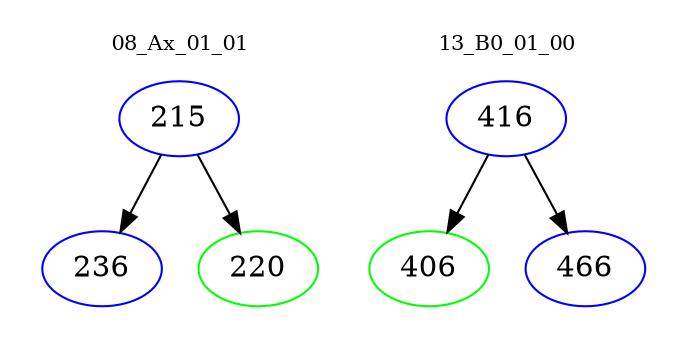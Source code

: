 digraph{
subgraph cluster_0 {
color = white
label = "08_Ax_01_01";
fontsize=10;
T0_215 [label="215", color="blue"]
T0_215 -> T0_236 [color="black"]
T0_236 [label="236", color="blue"]
T0_215 -> T0_220 [color="black"]
T0_220 [label="220", color="green"]
}
subgraph cluster_1 {
color = white
label = "13_B0_01_00";
fontsize=10;
T1_416 [label="416", color="blue"]
T1_416 -> T1_406 [color="black"]
T1_406 [label="406", color="green"]
T1_416 -> T1_466 [color="black"]
T1_466 [label="466", color="blue"]
}
}
